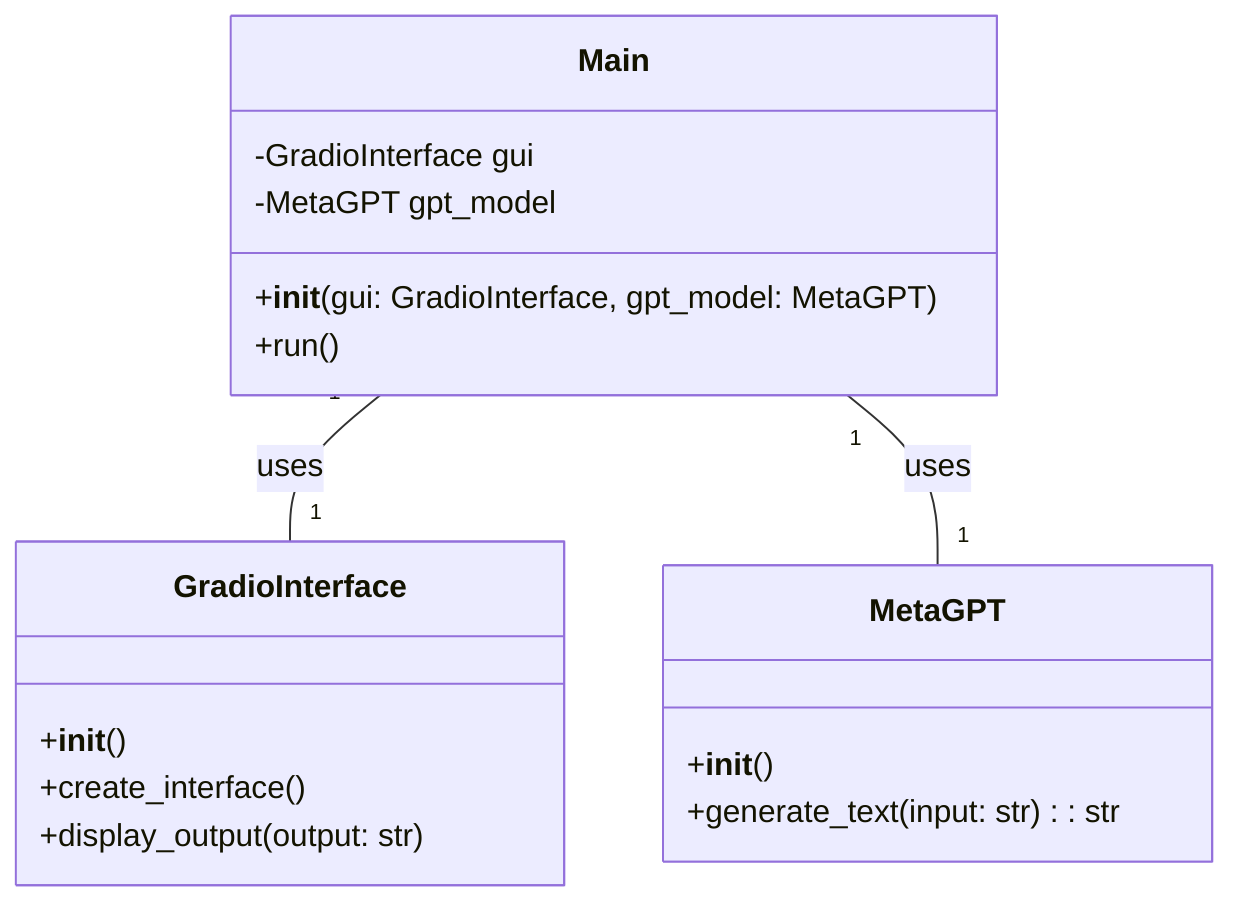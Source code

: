 classDiagram
    class Main{
        -GradioInterface gui
        -MetaGPT gpt_model
        +__init__(gui: GradioInterface, gpt_model: MetaGPT)
        +run()
    }
    class GradioInterface{
        +__init__()
        +create_interface()
        +display_output(output: str)
    }
    class MetaGPT{
        +__init__()
        +generate_text(input: str): str
    }
    Main "1" -- "1" GradioInterface: uses
    Main "1" -- "1" MetaGPT: uses